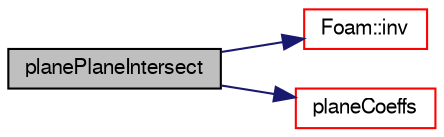 digraph "planePlaneIntersect"
{
  bgcolor="transparent";
  edge [fontname="FreeSans",fontsize="10",labelfontname="FreeSans",labelfontsize="10"];
  node [fontname="FreeSans",fontsize="10",shape=record];
  rankdir="LR";
  Node717 [label="planePlaneIntersect",height=0.2,width=0.4,color="black", fillcolor="grey75", style="filled", fontcolor="black"];
  Node717 -> Node718 [color="midnightblue",fontsize="10",style="solid",fontname="FreeSans"];
  Node718 [label="Foam::inv",height=0.2,width=0.4,color="red",URL="$a21124.html#ac51979edadae5b8ade119dd30b88e381"];
  Node717 -> Node722 [color="midnightblue",fontsize="10",style="solid",fontname="FreeSans"];
  Node722 [label="planeCoeffs",height=0.2,width=0.4,color="red",URL="$a27570.html#a0be97f85c31739353583fde96945cd5c",tooltip="Return coefficients for the. "];
}
